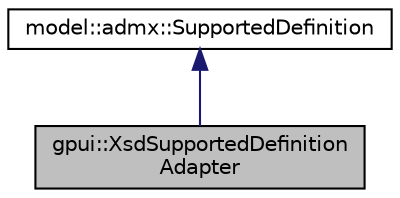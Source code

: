 digraph "gpui::XsdSupportedDefinitionAdapter"
{
 // LATEX_PDF_SIZE
  edge [fontname="Helvetica",fontsize="10",labelfontname="Helvetica",labelfontsize="10"];
  node [fontname="Helvetica",fontsize="10",shape=record];
  Node1 [label="gpui::XsdSupportedDefinition\lAdapter",height=0.2,width=0.4,color="black", fillcolor="grey75", style="filled", fontcolor="black",tooltip=" "];
  Node2 -> Node1 [dir="back",color="midnightblue",fontsize="10",style="solid",fontname="Helvetica"];
  Node2 [label="model::admx::SupportedDefinition",height=0.2,width=0.4,color="black", fillcolor="white", style="filled",URL="$classmodel_1_1admx_1_1_supported_definition.html",tooltip="The SupportedDefinition class The definition element creates the mapping between the logical name to ..."];
}
